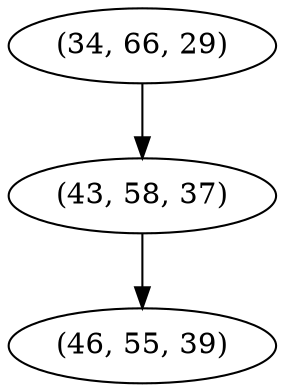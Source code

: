 digraph tree {
    "(34, 66, 29)";
    "(43, 58, 37)";
    "(46, 55, 39)";
    "(34, 66, 29)" -> "(43, 58, 37)";
    "(43, 58, 37)" -> "(46, 55, 39)";
}
